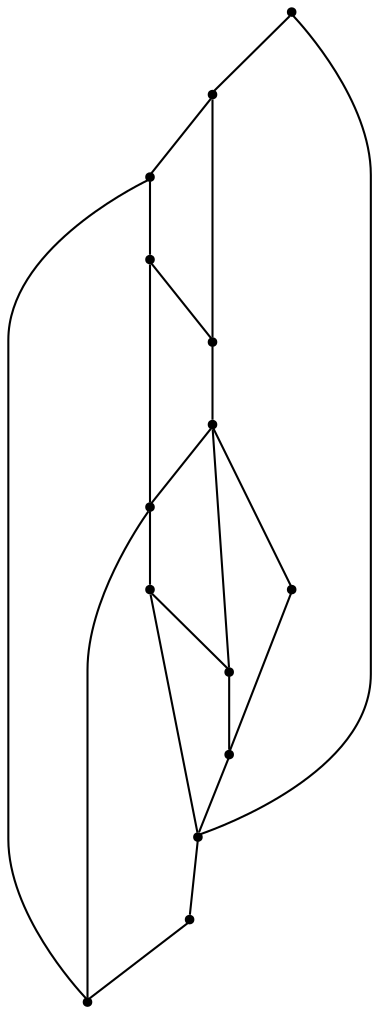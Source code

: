 graph {
  node [shape=point,comment="{\"directed\":false,\"doi\":\"10.1007/978-3-030-35802-0_30\",\"figure\":\"5 (1)\"}"]

  v0 [pos="1040.3448891477806,517.8572409742562"]
  v1 [pos="939.9372514807661,317.04849637290636"]
  v2 [pos="939.9372514807662,417.45083386915314"]
  v3 [pos="839.5295502253343,276.88425481721185"]
  v4 [pos="939.9372514807661,477.6970690274181"]
  v5 [pos="939.9372514807662,558.0214825299507"]
  v6 [pos="899.7745525090996,337.13074432603037"]
  v7 [pos="899.7745525090996,638.3458960324833"]
  v8 [pos="879.6942840263672,377.29066192231494"]
  v9 [pos="879.6942840263672,497.7749930211323"]
  v10 [pos="819.451380160386,417.45083386915314"]
  v11 [pos="779.286646359353,337.13074432603025"]
  v12 [pos="779.286646359353,497.7749930211323"]
  v13 [pos="739.1261093938881,417.45083386915314"]

  v0 -- v1 [id="-1",pos="1040.3448891477806,517.8572409742562 939.9372514807661,317.04849637290636 939.9372514807661,317.04849637290636 939.9372514807661,317.04849637290636"]
  v13 -- v12 [id="-2",pos="739.1261093938881,417.45083386915314 779.286646359353,497.7749930211323 779.286646359353,497.7749930211323 779.286646359353,497.7749930211323"]
  v11 -- v8 [id="-4",pos="779.286646359353,337.13074432603025 879.6942840263672,377.29066192231494 879.6942840263672,377.29066192231494 879.6942840263672,377.29066192231494"]
  v11 -- v10 [id="-5",pos="779.286646359353,337.13074432603025 819.451380160386,417.45083386915314 819.451380160386,417.45083386915314 819.451380160386,417.45083386915314"]
  v11 -- v13 [id="-6",pos="779.286646359353,337.13074432603025 739.1261093938881,417.45083386915314 739.1261093938881,417.45083386915314 739.1261093938881,417.45083386915314"]
  v12 -- v7 [id="-7",pos="779.286646359353,497.7749930211323 899.7745525090996,638.3458960324833 899.7745525090996,638.3458960324833 899.7745525090996,638.3458960324833"]
  v10 -- v12 [id="-9",pos="819.451380160386,417.45083386915314 779.286646359353,497.7749930211323 779.286646359353,497.7749930211323 779.286646359353,497.7749930211323"]
  v3 -- v11 [id="-10",pos="839.5295502253343,276.88425481721185 779.286646359353,337.13074432603025 779.286646359353,337.13074432603025 779.286646359353,337.13074432603025"]
  v9 -- v7 [id="-11",pos="879.6942840263672,497.7749930211323 899.7745525090996,638.3458960324833 899.7745525090996,638.3458960324833 899.7745525090996,638.3458960324833"]
  v9 -- v10 [id="-12",pos="879.6942840263672,497.7749930211323 819.451380160386,417.45083386915314 819.451380160386,417.45083386915314 819.451380160386,417.45083386915314"]
  v8 -- v9 [id="-13",pos="879.6942840263672,377.29066192231494 879.6942840263672,497.7749930211323 879.6942840263672,497.7749930211323 879.6942840263672,497.7749930211323"]
  v8 -- v4 [id="-14",pos="879.6942840263672,377.29066192231494 939.9372514807661,477.6970690274181 939.9372514807661,477.6970690274181 939.9372514807661,477.6970690274181"]
  v8 -- v6 [id="-16",pos="879.6942840263672,377.29066192231494 899.7745525090996,337.13074432603037 899.7745525090996,337.13074432603037 899.7745525090996,337.13074432603037"]
  v7 -- v0 [id="-17",pos="899.7745525090996,638.3458960324833 1040.3448891477806,517.8572409742562 1040.3448891477806,517.8572409742562 1040.3448891477806,517.8572409742562"]
  v7 -- v5 [id="-18",pos="899.7745525090996,638.3458960324833 939.9372514807662,558.0214825299507 939.9372514807662,558.0214825299507 939.9372514807662,558.0214825299507"]
  v6 -- v3 [id="-19",pos="899.7745525090996,337.13074432603037 839.5295502253343,276.88425481721185 839.5295502253343,276.88425481721185 839.5295502253343,276.88425481721185"]
  v5 -- v4 [id="-23",pos="939.9372514807662,558.0214825299507 939.9372514807661,477.6970690274181 939.9372514807661,477.6970690274181 939.9372514807661,477.6970690274181"]
  v4 -- v2 [id="-24",pos="939.9372514807661,477.6970690274181 939.9372514807662,417.45083386915314 939.9372514807662,417.45083386915314 939.9372514807662,417.45083386915314"]
  v2 -- v6 [id="-25",pos="939.9372514807662,417.45083386915314 899.7745525090996,337.13074432603037 899.7745525090996,337.13074432603037 899.7745525090996,337.13074432603037"]
  v1 -- v2 [id="-26",pos="939.9372514807661,317.04849637290636 939.9372514807662,417.45083386915314 939.9372514807662,417.45083386915314 939.9372514807662,417.45083386915314"]
  v1 -- v3 [id="-29",pos="939.9372514807661,317.04849637290636 839.5295502253343,276.88425481721185 839.5295502253343,276.88425481721185 839.5295502253343,276.88425481721185"]
}